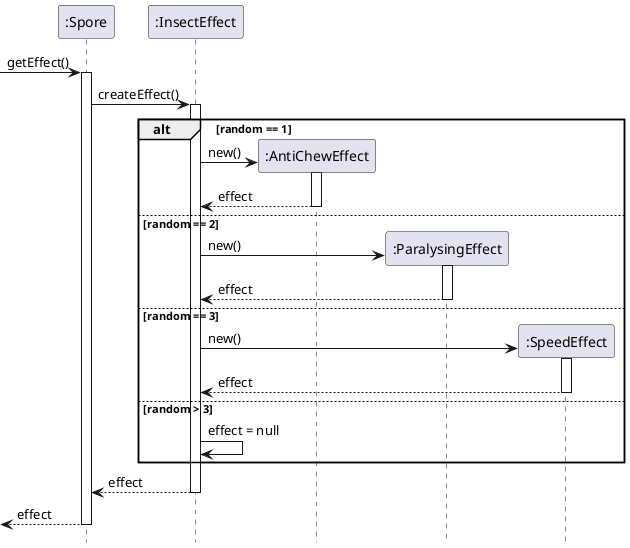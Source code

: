 @startuml InsectEffect/effect-creation
hide footbox

participant ":Spore" as spore
participant ":InsectEffect" as effect
participant ":AntiChewEffect" as antichewEffect
participant ":ParalysingEffect" as paralysingEffect
participant ":SpeedEffect" as speedEffect

-> spore : getEffect()
activate spore

spore -> effect : createEffect()
activate effect

alt random == 1
    create antichewEffect
    effect -> antichewEffect : new()
    activate antichewEffect
    return effect
else random == 2
    create paralysingEffect
    effect -> paralysingEffect : new()
    activate paralysingEffect
    return effect
else random == 3
    create speedEffect
    effect -> speedEffect : new()
    activate speedEffect
    return effect
else random > 3
' ez így biztos jó?
    effect -> effect : effect = null
end

return effect
return effect
@enduml
